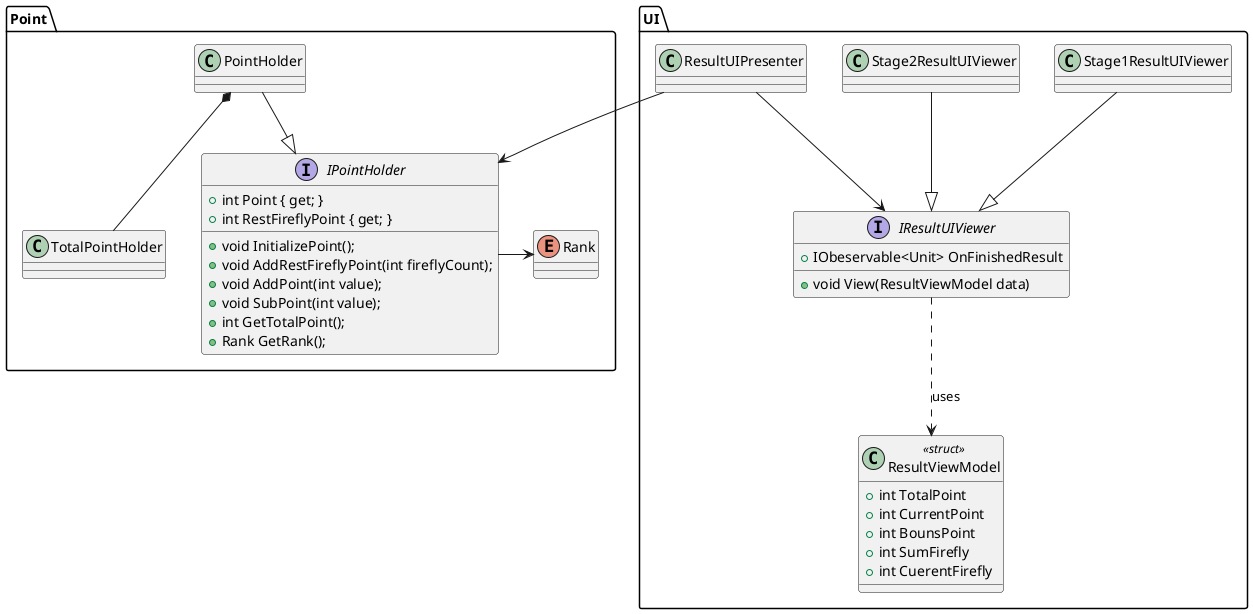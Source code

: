 @startuml Onogawa
namespace UI{

    class ResultUIPresenter
    class Stage1ResultUIViewer
    class Stage2ResultUIViewer

    class ResultViewModel<<struct>>{

        + int TotalPoint
        + int CurrentPoint
        + int BounsPoint
        + int SumFirefly
        + int CuerentFirefly

    }
    interface IResultUIViewer{
        + void View(ResultViewModel data)
        + IObeservable<Unit> OnFinishedResult
    }

}

namespace Point{

    class PointHolder
    class TotalPointHolder

    interface IPointHolder{

        + int Point { get; }
        + int RestFireflyPoint { get; }

        + void InitializePoint();
        + void AddRestFireflyPoint(int fireflyCount);
        + void AddPoint(int value);
        + void SubPoint(int value);
        + int GetTotalPoint();
        + Rank GetRank();
    }

    enum Rank
}

    ResultUIPresenter --> IResultUIViewer
    Stage1ResultUIViewer --|> IResultUIViewer
    Stage2ResultUIViewer --|> IResultUIViewer
    IResultUIViewer ..> ResultViewModel : uses
    ResultUIPresenter --> IPointHolder

    PointHolder --|> IPointHolder
    IPointHolder -> Rank
    PointHolder *-- TotalPointHolder

@enduml